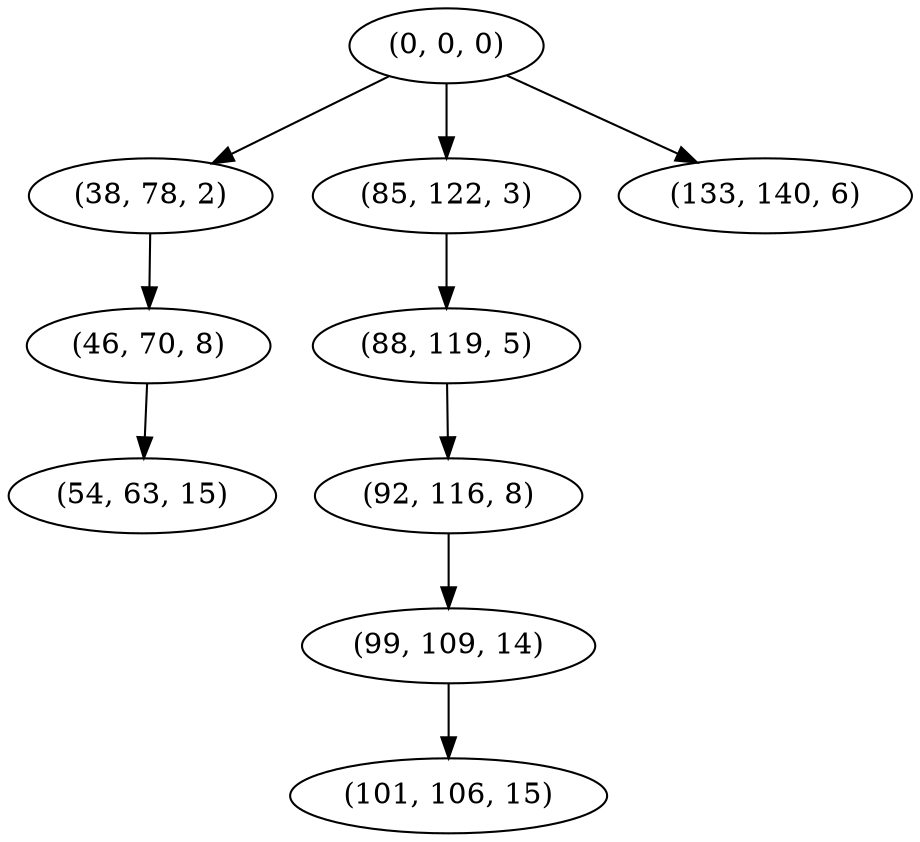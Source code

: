 digraph tree {
    "(0, 0, 0)";
    "(38, 78, 2)";
    "(46, 70, 8)";
    "(54, 63, 15)";
    "(85, 122, 3)";
    "(88, 119, 5)";
    "(92, 116, 8)";
    "(99, 109, 14)";
    "(101, 106, 15)";
    "(133, 140, 6)";
    "(0, 0, 0)" -> "(38, 78, 2)";
    "(0, 0, 0)" -> "(85, 122, 3)";
    "(0, 0, 0)" -> "(133, 140, 6)";
    "(38, 78, 2)" -> "(46, 70, 8)";
    "(46, 70, 8)" -> "(54, 63, 15)";
    "(85, 122, 3)" -> "(88, 119, 5)";
    "(88, 119, 5)" -> "(92, 116, 8)";
    "(92, 116, 8)" -> "(99, 109, 14)";
    "(99, 109, 14)" -> "(101, 106, 15)";
}
